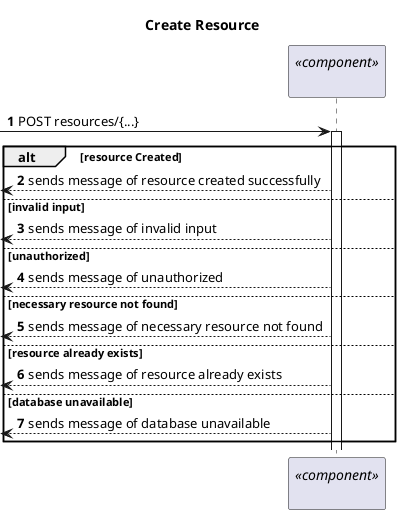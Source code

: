 @startuml Process View - Level 1

autonumber
skinparam packageStyle rect

title Create Resource

participant "        " as DAM <<component>>

-> DAM: POST resources/{...}

activate DAM

alt resource Created

  <-- DAM: sends message of resource created successfully

else invalid input

  <-- DAM: sends message of invalid input

else unauthorized

  <-- DAM: sends message of unauthorized

else necessary resource not found

  <-- DAM: sends message of necessary resource not found

else resource already exists

  <-- DAM: sends message of resource already exists

else database unavailable

  <-- DAM: sends message of database unavailable

end

@enduml